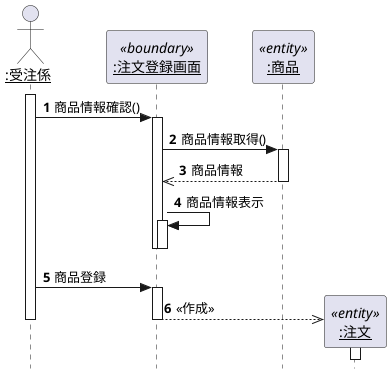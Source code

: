 @startuml  
hide footbox 
autonumber
skinparam style strictuml
Actor "<u>:受注係</u>" as clerk
participant "<u>:注文登録画面</u>" as register <<boundary>>
participant "<u>:商品</u>" as merchandise <<entity>>


activate clerk
    clerk -> register : 商品情報確認()
    activate register
        register -> merchandise : 商品情報取得()

        activate merchandise
            merchandise -->> register : 商品情報
        deactivate merchandise

        register -> register : 商品情報表示
        
        activate register
        deactivate register
        
    deactivate register

    clerk -> register : 商品登録
    activate register
        create "<u>:注文</u>" as order <<entity>>
        register -->> order : <<作成>>
        activate order

        deactivate order
    deactivate register
deactivate clerk

@enduml